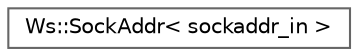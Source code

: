 digraph "Graphical Class Hierarchy"
{
 // LATEX_PDF_SIZE
  bgcolor="transparent";
  edge [fontname=Helvetica,fontsize=10,labelfontname=Helvetica,labelfontsize=10];
  node [fontname=Helvetica,fontsize=10,shape=box,height=0.2,width=0.4];
  rankdir="LR";
  Node0 [id="Node000000",label="Ws::SockAddr\< sockaddr_in \>",height=0.2,width=0.4,color="grey40", fillcolor="white", style="filled",URL="$class_ws_1_1_sock_addr_3_01sockaddr__in_01_4.html",tooltip=" "];
}
